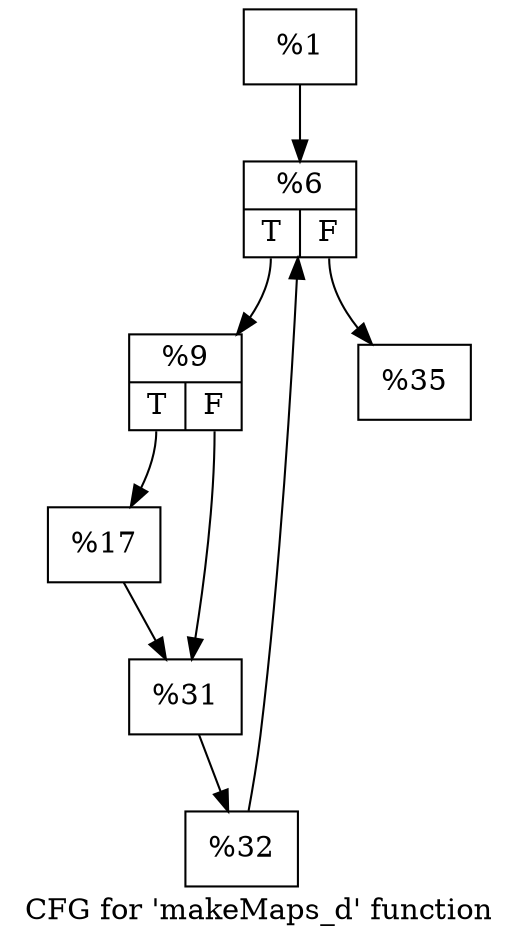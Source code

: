 digraph "CFG for 'makeMaps_d' function" {
	label="CFG for 'makeMaps_d' function";

	Node0x18d2a10 [shape=record,label="{%1}"];
	Node0x18d2a10 -> Node0x18d2dc0;
	Node0x18d2dc0 [shape=record,label="{%6|{<s0>T|<s1>F}}"];
	Node0x18d2dc0:s0 -> Node0x18d2bd0;
	Node0x18d2dc0:s1 -> Node0x18d2fd0;
	Node0x18d2bd0 [shape=record,label="{%9|{<s0>T|<s1>F}}"];
	Node0x18d2bd0:s0 -> Node0x18d34f0;
	Node0x18d2bd0:s1 -> Node0x18d3540;
	Node0x18d34f0 [shape=record,label="{%17}"];
	Node0x18d34f0 -> Node0x18d3540;
	Node0x18d3540 [shape=record,label="{%31}"];
	Node0x18d3540 -> Node0x18d3ce0;
	Node0x18d3ce0 [shape=record,label="{%32}"];
	Node0x18d3ce0 -> Node0x18d2dc0;
	Node0x18d2fd0 [shape=record,label="{%35}"];
}
